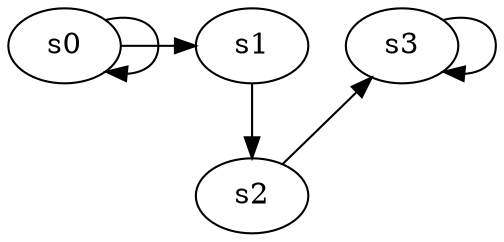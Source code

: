 digraph game_0073_chain_4 {
    s0 [name="s0", player=0];
    s1 [name="s1", player=1, target=1];
    s2 [name="s2", player=0];
    s3 [name="s3", player=1];

    s0 -> s1 [constraint="time % 2 == 1"];
    s1 -> s2;
    s2 -> s3 [constraint="time == 0 || time == 5 || time == 12 || time == 17"];
    s0 -> s0 [constraint="time % 3 == 0"];
    s3 -> s3 [constraint="time % 4 == 0"];
}
